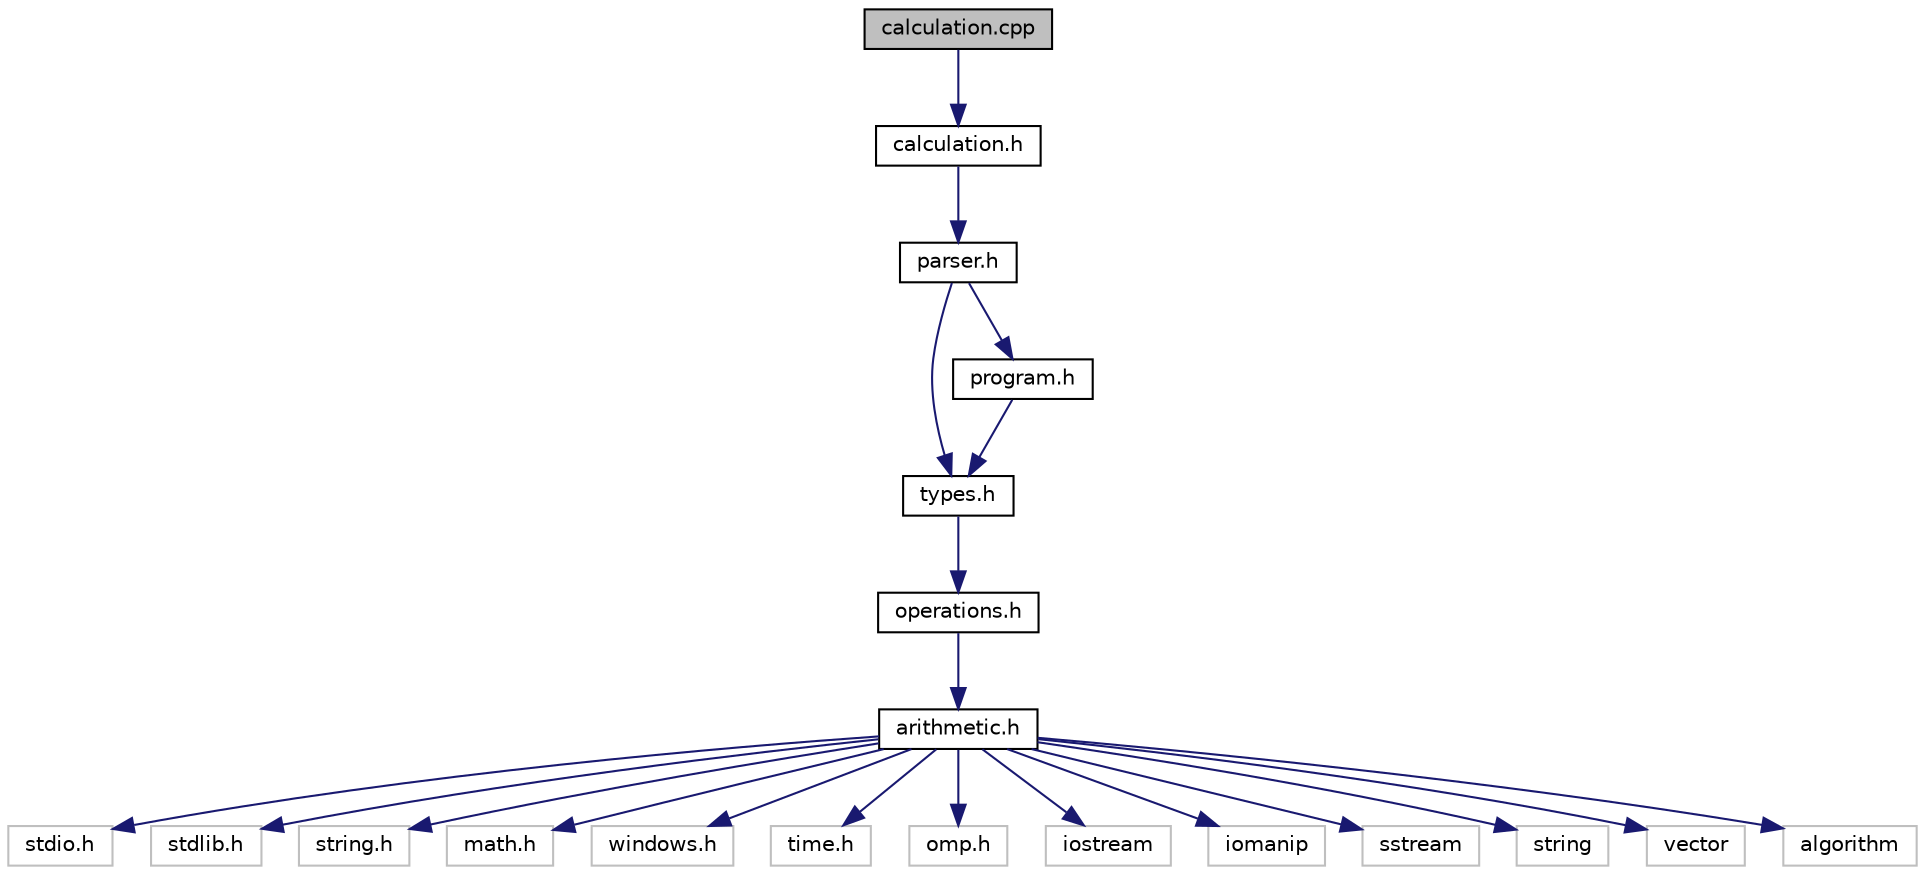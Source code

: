 digraph "calculation.cpp"
{
  edge [fontname="Helvetica",fontsize="10",labelfontname="Helvetica",labelfontsize="10"];
  node [fontname="Helvetica",fontsize="10",shape=record];
  Node1 [label="calculation.cpp",height=0.2,width=0.4,color="black", fillcolor="grey75", style="filled", fontcolor="black"];
  Node1 -> Node2 [color="midnightblue",fontsize="10",style="solid",fontname="Helvetica"];
  Node2 [label="calculation.h",height=0.2,width=0.4,color="black", fillcolor="white", style="filled",URL="$calculation_8h.html"];
  Node2 -> Node3 [color="midnightblue",fontsize="10",style="solid",fontname="Helvetica"];
  Node3 [label="parser.h",height=0.2,width=0.4,color="black", fillcolor="white", style="filled",URL="$parser_8h.html"];
  Node3 -> Node4 [color="midnightblue",fontsize="10",style="solid",fontname="Helvetica"];
  Node4 [label="types.h",height=0.2,width=0.4,color="black", fillcolor="white", style="filled",URL="$types_8h.html"];
  Node4 -> Node5 [color="midnightblue",fontsize="10",style="solid",fontname="Helvetica"];
  Node5 [label="operations.h",height=0.2,width=0.4,color="black", fillcolor="white", style="filled",URL="$operations_8h.html"];
  Node5 -> Node6 [color="midnightblue",fontsize="10",style="solid",fontname="Helvetica"];
  Node6 [label="arithmetic.h",height=0.2,width=0.4,color="black", fillcolor="white", style="filled",URL="$arithmetic_8h.html"];
  Node6 -> Node7 [color="midnightblue",fontsize="10",style="solid",fontname="Helvetica"];
  Node7 [label="stdio.h",height=0.2,width=0.4,color="grey75", fillcolor="white", style="filled"];
  Node6 -> Node8 [color="midnightblue",fontsize="10",style="solid",fontname="Helvetica"];
  Node8 [label="stdlib.h",height=0.2,width=0.4,color="grey75", fillcolor="white", style="filled"];
  Node6 -> Node9 [color="midnightblue",fontsize="10",style="solid",fontname="Helvetica"];
  Node9 [label="string.h",height=0.2,width=0.4,color="grey75", fillcolor="white", style="filled"];
  Node6 -> Node10 [color="midnightblue",fontsize="10",style="solid",fontname="Helvetica"];
  Node10 [label="math.h",height=0.2,width=0.4,color="grey75", fillcolor="white", style="filled"];
  Node6 -> Node11 [color="midnightblue",fontsize="10",style="solid",fontname="Helvetica"];
  Node11 [label="windows.h",height=0.2,width=0.4,color="grey75", fillcolor="white", style="filled"];
  Node6 -> Node12 [color="midnightblue",fontsize="10",style="solid",fontname="Helvetica"];
  Node12 [label="time.h",height=0.2,width=0.4,color="grey75", fillcolor="white", style="filled"];
  Node6 -> Node13 [color="midnightblue",fontsize="10",style="solid",fontname="Helvetica"];
  Node13 [label="omp.h",height=0.2,width=0.4,color="grey75", fillcolor="white", style="filled"];
  Node6 -> Node14 [color="midnightblue",fontsize="10",style="solid",fontname="Helvetica"];
  Node14 [label="iostream",height=0.2,width=0.4,color="grey75", fillcolor="white", style="filled"];
  Node6 -> Node15 [color="midnightblue",fontsize="10",style="solid",fontname="Helvetica"];
  Node15 [label="iomanip",height=0.2,width=0.4,color="grey75", fillcolor="white", style="filled"];
  Node6 -> Node16 [color="midnightblue",fontsize="10",style="solid",fontname="Helvetica"];
  Node16 [label="sstream",height=0.2,width=0.4,color="grey75", fillcolor="white", style="filled"];
  Node6 -> Node17 [color="midnightblue",fontsize="10",style="solid",fontname="Helvetica"];
  Node17 [label="string",height=0.2,width=0.4,color="grey75", fillcolor="white", style="filled"];
  Node6 -> Node18 [color="midnightblue",fontsize="10",style="solid",fontname="Helvetica"];
  Node18 [label="vector",height=0.2,width=0.4,color="grey75", fillcolor="white", style="filled"];
  Node6 -> Node19 [color="midnightblue",fontsize="10",style="solid",fontname="Helvetica"];
  Node19 [label="algorithm",height=0.2,width=0.4,color="grey75", fillcolor="white", style="filled"];
  Node3 -> Node20 [color="midnightblue",fontsize="10",style="solid",fontname="Helvetica"];
  Node20 [label="program.h",height=0.2,width=0.4,color="black", fillcolor="white", style="filled",URL="$program_8h.html"];
  Node20 -> Node4 [color="midnightblue",fontsize="10",style="solid",fontname="Helvetica"];
}
